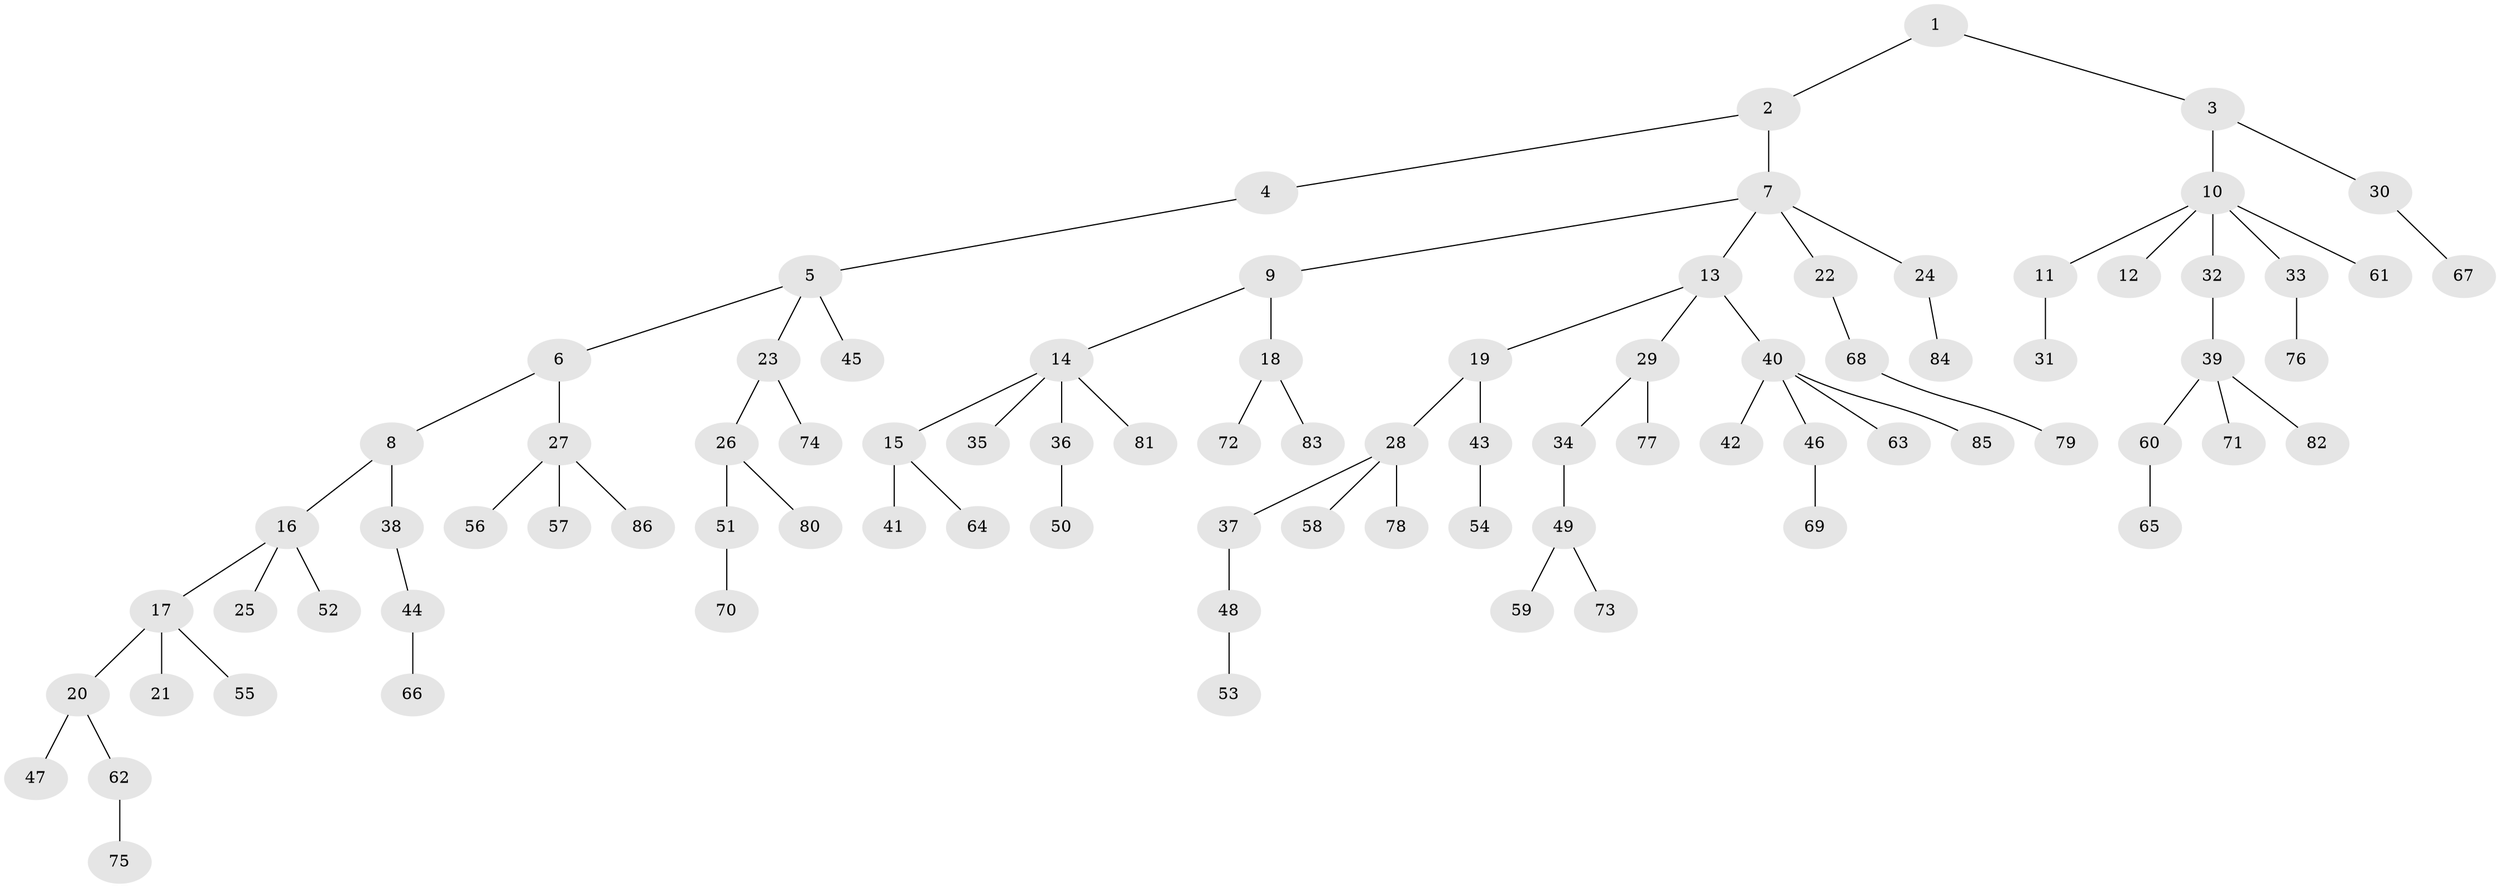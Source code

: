 // original degree distribution, {2: 0.2605633802816901, 4: 0.08450704225352113, 3: 0.1056338028169014, 6: 0.02112676056338028, 7: 0.007042253521126761, 1: 0.49295774647887325, 5: 0.028169014084507043}
// Generated by graph-tools (version 1.1) at 2025/51/03/04/25 22:51:42]
// undirected, 86 vertices, 85 edges
graph export_dot {
  node [color=gray90,style=filled];
  1;
  2;
  3;
  4;
  5;
  6;
  7;
  8;
  9;
  10;
  11;
  12;
  13;
  14;
  15;
  16;
  17;
  18;
  19;
  20;
  21;
  22;
  23;
  24;
  25;
  26;
  27;
  28;
  29;
  30;
  31;
  32;
  33;
  34;
  35;
  36;
  37;
  38;
  39;
  40;
  41;
  42;
  43;
  44;
  45;
  46;
  47;
  48;
  49;
  50;
  51;
  52;
  53;
  54;
  55;
  56;
  57;
  58;
  59;
  60;
  61;
  62;
  63;
  64;
  65;
  66;
  67;
  68;
  69;
  70;
  71;
  72;
  73;
  74;
  75;
  76;
  77;
  78;
  79;
  80;
  81;
  82;
  83;
  84;
  85;
  86;
  1 -- 2 [weight=1.0];
  1 -- 3 [weight=1.0];
  2 -- 4 [weight=1.0];
  2 -- 7 [weight=1.0];
  3 -- 10 [weight=1.0];
  3 -- 30 [weight=1.0];
  4 -- 5 [weight=1.0];
  5 -- 6 [weight=1.0];
  5 -- 23 [weight=1.0];
  5 -- 45 [weight=1.0];
  6 -- 8 [weight=1.0];
  6 -- 27 [weight=1.0];
  7 -- 9 [weight=1.0];
  7 -- 13 [weight=1.0];
  7 -- 22 [weight=1.0];
  7 -- 24 [weight=1.0];
  8 -- 16 [weight=1.0];
  8 -- 38 [weight=1.0];
  9 -- 14 [weight=1.0];
  9 -- 18 [weight=1.0];
  10 -- 11 [weight=1.0];
  10 -- 12 [weight=1.0];
  10 -- 32 [weight=1.0];
  10 -- 33 [weight=1.0];
  10 -- 61 [weight=1.0];
  11 -- 31 [weight=1.0];
  13 -- 19 [weight=1.0];
  13 -- 29 [weight=1.0];
  13 -- 40 [weight=1.0];
  14 -- 15 [weight=1.0];
  14 -- 35 [weight=1.0];
  14 -- 36 [weight=1.0];
  14 -- 81 [weight=1.0];
  15 -- 41 [weight=1.0];
  15 -- 64 [weight=1.0];
  16 -- 17 [weight=1.0];
  16 -- 25 [weight=1.0];
  16 -- 52 [weight=1.0];
  17 -- 20 [weight=1.0];
  17 -- 21 [weight=2.0];
  17 -- 55 [weight=1.0];
  18 -- 72 [weight=1.0];
  18 -- 83 [weight=1.0];
  19 -- 28 [weight=1.0];
  19 -- 43 [weight=1.0];
  20 -- 47 [weight=1.0];
  20 -- 62 [weight=1.0];
  22 -- 68 [weight=1.0];
  23 -- 26 [weight=1.0];
  23 -- 74 [weight=1.0];
  24 -- 84 [weight=1.0];
  26 -- 51 [weight=1.0];
  26 -- 80 [weight=1.0];
  27 -- 56 [weight=1.0];
  27 -- 57 [weight=1.0];
  27 -- 86 [weight=1.0];
  28 -- 37 [weight=1.0];
  28 -- 58 [weight=1.0];
  28 -- 78 [weight=1.0];
  29 -- 34 [weight=1.0];
  29 -- 77 [weight=1.0];
  30 -- 67 [weight=1.0];
  32 -- 39 [weight=1.0];
  33 -- 76 [weight=1.0];
  34 -- 49 [weight=1.0];
  36 -- 50 [weight=1.0];
  37 -- 48 [weight=2.0];
  38 -- 44 [weight=1.0];
  39 -- 60 [weight=1.0];
  39 -- 71 [weight=1.0];
  39 -- 82 [weight=1.0];
  40 -- 42 [weight=1.0];
  40 -- 46 [weight=1.0];
  40 -- 63 [weight=1.0];
  40 -- 85 [weight=1.0];
  43 -- 54 [weight=1.0];
  44 -- 66 [weight=1.0];
  46 -- 69 [weight=1.0];
  48 -- 53 [weight=1.0];
  49 -- 59 [weight=1.0];
  49 -- 73 [weight=1.0];
  51 -- 70 [weight=1.0];
  60 -- 65 [weight=1.0];
  62 -- 75 [weight=1.0];
  68 -- 79 [weight=1.0];
}
